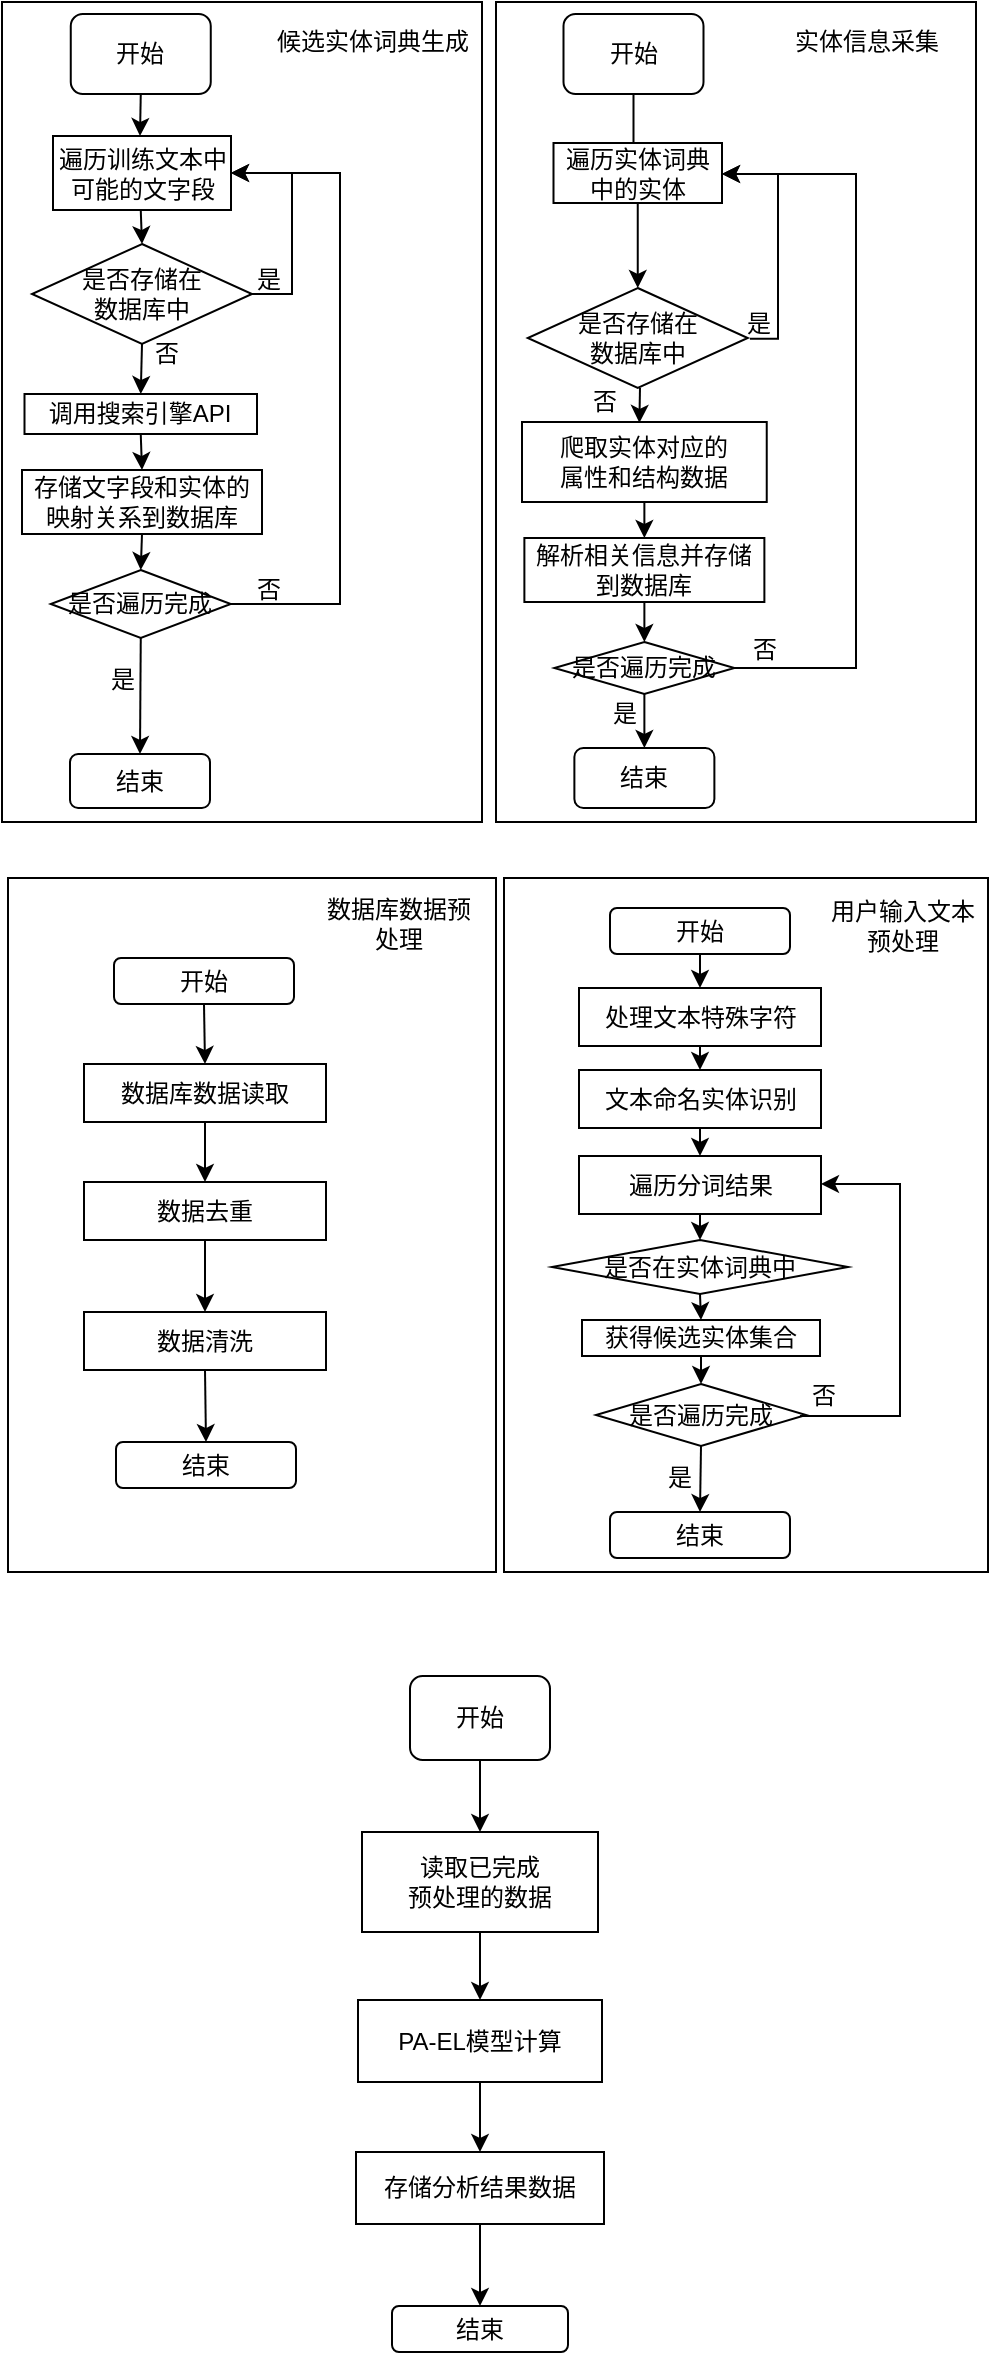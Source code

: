 <mxfile version="16.5.3" type="github">
  <diagram id="C5RBs43oDa-KdzZeNtuy" name="Page-1">
    <mxGraphModel dx="850" dy="442" grid="0" gridSize="10" guides="1" tooltips="1" connect="1" arrows="1" fold="1" page="0" pageScale="1" pageWidth="827" pageHeight="1169" math="0" shadow="0">
      <root>
        <mxCell id="WIyWlLk6GJQsqaUBKTNV-0" />
        <mxCell id="WIyWlLk6GJQsqaUBKTNV-1" parent="WIyWlLk6GJQsqaUBKTNV-0" />
        <mxCell id="UaO2LbHVUY8CWi1lz__P-80" value="" style="rounded=0;whiteSpace=wrap;html=1;" vertex="1" parent="WIyWlLk6GJQsqaUBKTNV-1">
          <mxGeometry x="491" y="498" width="242" height="347" as="geometry" />
        </mxCell>
        <mxCell id="UaO2LbHVUY8CWi1lz__P-7" value="" style="rounded=0;whiteSpace=wrap;html=1;" vertex="1" parent="WIyWlLk6GJQsqaUBKTNV-1">
          <mxGeometry x="240" y="60" width="240" height="410" as="geometry" />
        </mxCell>
        <mxCell id="UaO2LbHVUY8CWi1lz__P-8" value="开始" style="rounded=1;whiteSpace=wrap;html=1;" vertex="1" parent="WIyWlLk6GJQsqaUBKTNV-1">
          <mxGeometry x="274.38" y="66" width="70" height="40" as="geometry" />
        </mxCell>
        <mxCell id="UaO2LbHVUY8CWi1lz__P-9" value="" style="endArrow=classic;html=1;rounded=0;exitX=0.5;exitY=1;exitDx=0;exitDy=0;" edge="1" parent="WIyWlLk6GJQsqaUBKTNV-1" source="UaO2LbHVUY8CWi1lz__P-8">
          <mxGeometry width="50" height="50" relative="1" as="geometry">
            <mxPoint x="553.75" y="310" as="sourcePoint" />
            <mxPoint x="309" y="127" as="targetPoint" />
          </mxGeometry>
        </mxCell>
        <mxCell id="UaO2LbHVUY8CWi1lz__P-11" value="" style="endArrow=classic;html=1;rounded=0;exitX=0.5;exitY=1;exitDx=0;exitDy=0;entryX=0.5;entryY=0;entryDx=0;entryDy=0;" edge="1" parent="WIyWlLk6GJQsqaUBKTNV-1" target="UaO2LbHVUY8CWi1lz__P-36">
          <mxGeometry width="50" height="50" relative="1" as="geometry">
            <mxPoint x="309.375" y="164" as="sourcePoint" />
            <mxPoint x="308.75" y="166" as="targetPoint" />
          </mxGeometry>
        </mxCell>
        <mxCell id="UaO2LbHVUY8CWi1lz__P-13" value="候选实体词典生成" style="text;html=1;align=center;verticalAlign=middle;resizable=0;points=[];autosize=1;strokeColor=none;fillColor=none;" vertex="1" parent="WIyWlLk6GJQsqaUBKTNV-1">
          <mxGeometry x="370" y="70" width="110" height="20" as="geometry" />
        </mxCell>
        <mxCell id="UaO2LbHVUY8CWi1lz__P-28" value="" style="rounded=0;whiteSpace=wrap;html=1;" vertex="1" parent="WIyWlLk6GJQsqaUBKTNV-1">
          <mxGeometry x="487" y="60" width="240" height="410" as="geometry" />
        </mxCell>
        <mxCell id="UaO2LbHVUY8CWi1lz__P-29" value="开始" style="rounded=1;whiteSpace=wrap;html=1;" vertex="1" parent="WIyWlLk6GJQsqaUBKTNV-1">
          <mxGeometry x="520.75" y="66" width="70" height="40" as="geometry" />
        </mxCell>
        <mxCell id="UaO2LbHVUY8CWi1lz__P-30" value="" style="endArrow=classic;html=1;rounded=0;exitX=0.5;exitY=1;exitDx=0;exitDy=0;" edge="1" parent="WIyWlLk6GJQsqaUBKTNV-1" source="UaO2LbHVUY8CWi1lz__P-29">
          <mxGeometry width="50" height="50" relative="1" as="geometry">
            <mxPoint x="800.75" y="310" as="sourcePoint" />
            <mxPoint x="555.75" y="150" as="targetPoint" />
          </mxGeometry>
        </mxCell>
        <mxCell id="UaO2LbHVUY8CWi1lz__P-31" value="遍历实体词典中的实体" style="rounded=0;whiteSpace=wrap;html=1;" vertex="1" parent="WIyWlLk6GJQsqaUBKTNV-1">
          <mxGeometry x="515.75" y="130.5" width="84.25" height="30" as="geometry" />
        </mxCell>
        <mxCell id="UaO2LbHVUY8CWi1lz__P-32" value="" style="endArrow=classic;html=1;rounded=0;exitX=0.5;exitY=1;exitDx=0;exitDy=0;entryX=0.5;entryY=0;entryDx=0;entryDy=0;" edge="1" parent="WIyWlLk6GJQsqaUBKTNV-1" source="UaO2LbHVUY8CWi1lz__P-31" target="UaO2LbHVUY8CWi1lz__P-37">
          <mxGeometry width="50" height="50" relative="1" as="geometry">
            <mxPoint x="800.75" y="310" as="sourcePoint" />
            <mxPoint x="555.75" y="200" as="targetPoint" />
          </mxGeometry>
        </mxCell>
        <mxCell id="UaO2LbHVUY8CWi1lz__P-34" value="实体信息采集" style="text;html=1;align=center;verticalAlign=middle;resizable=0;points=[];autosize=1;strokeColor=none;fillColor=none;" vertex="1" parent="WIyWlLk6GJQsqaUBKTNV-1">
          <mxGeometry x="627" y="70" width="90" height="20" as="geometry" />
        </mxCell>
        <mxCell id="UaO2LbHVUY8CWi1lz__P-40" style="edgeStyle=orthogonalEdgeStyle;rounded=0;orthogonalLoop=1;jettySize=auto;html=1;exitX=0.5;exitY=1;exitDx=0;exitDy=0;entryX=0.5;entryY=0;entryDx=0;entryDy=0;" edge="1" parent="WIyWlLk6GJQsqaUBKTNV-1" source="UaO2LbHVUY8CWi1lz__P-36" target="UaO2LbHVUY8CWi1lz__P-38">
          <mxGeometry relative="1" as="geometry" />
        </mxCell>
        <mxCell id="UaO2LbHVUY8CWi1lz__P-41" style="edgeStyle=orthogonalEdgeStyle;rounded=0;orthogonalLoop=1;jettySize=auto;html=1;exitX=1;exitY=0.5;exitDx=0;exitDy=0;entryX=1;entryY=0.5;entryDx=0;entryDy=0;" edge="1" parent="WIyWlLk6GJQsqaUBKTNV-1" source="UaO2LbHVUY8CWi1lz__P-36" target="UaO2LbHVUY8CWi1lz__P-63">
          <mxGeometry relative="1" as="geometry">
            <mxPoint x="350" y="183" as="targetPoint" />
          </mxGeometry>
        </mxCell>
        <mxCell id="UaO2LbHVUY8CWi1lz__P-36" value="是否存储在&lt;br&gt;数据库中" style="rhombus;whiteSpace=wrap;html=1;" vertex="1" parent="WIyWlLk6GJQsqaUBKTNV-1">
          <mxGeometry x="255" y="181" width="110" height="50" as="geometry" />
        </mxCell>
        <mxCell id="UaO2LbHVUY8CWi1lz__P-37" value="是否存储在&lt;br&gt;数据库中" style="rhombus;whiteSpace=wrap;html=1;" vertex="1" parent="WIyWlLk6GJQsqaUBKTNV-1">
          <mxGeometry x="502.88" y="203" width="110" height="50" as="geometry" />
        </mxCell>
        <mxCell id="UaO2LbHVUY8CWi1lz__P-46" style="edgeStyle=orthogonalEdgeStyle;rounded=0;orthogonalLoop=1;jettySize=auto;html=1;exitX=0.5;exitY=1;exitDx=0;exitDy=0;entryX=0.5;entryY=0;entryDx=0;entryDy=0;" edge="1" parent="WIyWlLk6GJQsqaUBKTNV-1" source="UaO2LbHVUY8CWi1lz__P-38" target="UaO2LbHVUY8CWi1lz__P-43">
          <mxGeometry relative="1" as="geometry" />
        </mxCell>
        <mxCell id="UaO2LbHVUY8CWi1lz__P-38" value="调用搜索引擎API" style="rounded=0;whiteSpace=wrap;html=1;" vertex="1" parent="WIyWlLk6GJQsqaUBKTNV-1">
          <mxGeometry x="251.25" y="256" width="116.25" height="20" as="geometry" />
        </mxCell>
        <mxCell id="UaO2LbHVUY8CWi1lz__P-49" style="edgeStyle=orthogonalEdgeStyle;rounded=0;orthogonalLoop=1;jettySize=auto;html=1;exitX=0.5;exitY=1;exitDx=0;exitDy=0;entryX=0.5;entryY=0;entryDx=0;entryDy=0;" edge="1" parent="WIyWlLk6GJQsqaUBKTNV-1" source="UaO2LbHVUY8CWi1lz__P-43" target="UaO2LbHVUY8CWi1lz__P-65">
          <mxGeometry relative="1" as="geometry" />
        </mxCell>
        <mxCell id="UaO2LbHVUY8CWi1lz__P-43" value="存储文字段和实体的映射关系到数据库" style="rounded=0;whiteSpace=wrap;html=1;" vertex="1" parent="WIyWlLk6GJQsqaUBKTNV-1">
          <mxGeometry x="250" y="294" width="120" height="32" as="geometry" />
        </mxCell>
        <mxCell id="UaO2LbHVUY8CWi1lz__P-44" value="是" style="text;html=1;align=center;verticalAlign=middle;resizable=0;points=[];autosize=1;strokeColor=none;fillColor=none;" vertex="1" parent="WIyWlLk6GJQsqaUBKTNV-1">
          <mxGeometry x="603" y="211" width="30" height="20" as="geometry" />
        </mxCell>
        <mxCell id="UaO2LbHVUY8CWi1lz__P-45" value="否" style="text;html=1;align=center;verticalAlign=middle;resizable=0;points=[];autosize=1;strokeColor=none;fillColor=none;" vertex="1" parent="WIyWlLk6GJQsqaUBKTNV-1">
          <mxGeometry x="307" y="226" width="30" height="20" as="geometry" />
        </mxCell>
        <mxCell id="UaO2LbHVUY8CWi1lz__P-48" value="结束" style="rounded=1;whiteSpace=wrap;html=1;" vertex="1" parent="WIyWlLk6GJQsqaUBKTNV-1">
          <mxGeometry x="274" y="436" width="70" height="27" as="geometry" />
        </mxCell>
        <mxCell id="UaO2LbHVUY8CWi1lz__P-52" value="解析相关信息并存储到数据库" style="rounded=0;whiteSpace=wrap;html=1;" vertex="1" parent="WIyWlLk6GJQsqaUBKTNV-1">
          <mxGeometry x="501.19" y="328" width="120" height="32" as="geometry" />
        </mxCell>
        <mxCell id="UaO2LbHVUY8CWi1lz__P-74" style="edgeStyle=orthogonalEdgeStyle;rounded=0;orthogonalLoop=1;jettySize=auto;html=1;entryX=0.5;entryY=0;entryDx=0;entryDy=0;exitX=0.5;exitY=1;exitDx=0;exitDy=0;" edge="1" parent="WIyWlLk6GJQsqaUBKTNV-1" source="UaO2LbHVUY8CWi1lz__P-72" target="UaO2LbHVUY8CWi1lz__P-57">
          <mxGeometry relative="1" as="geometry" />
        </mxCell>
        <mxCell id="UaO2LbHVUY8CWi1lz__P-51" value="爬取实体对应的&lt;br&gt;属性和结构数据" style="rounded=0;whiteSpace=wrap;html=1;" vertex="1" parent="WIyWlLk6GJQsqaUBKTNV-1">
          <mxGeometry x="500" y="270" width="122.37" height="40" as="geometry" />
        </mxCell>
        <mxCell id="UaO2LbHVUY8CWi1lz__P-55" value="" style="endArrow=classic;html=1;rounded=0;entryX=0.455;entryY=0.011;entryDx=0;entryDy=0;entryPerimeter=0;" edge="1" parent="WIyWlLk6GJQsqaUBKTNV-1">
          <mxGeometry width="50" height="50" relative="1" as="geometry">
            <mxPoint x="559" y="253" as="sourcePoint" />
            <mxPoint x="558.678" y="270.44" as="targetPoint" />
          </mxGeometry>
        </mxCell>
        <mxCell id="UaO2LbHVUY8CWi1lz__P-56" value="" style="endArrow=classic;html=1;rounded=0;exitX=0.5;exitY=1;exitDx=0;exitDy=0;entryX=0.5;entryY=0;entryDx=0;entryDy=0;" edge="1" parent="WIyWlLk6GJQsqaUBKTNV-1" source="UaO2LbHVUY8CWi1lz__P-51" target="UaO2LbHVUY8CWi1lz__P-52">
          <mxGeometry width="50" height="50" relative="1" as="geometry">
            <mxPoint x="490" y="250" as="sourcePoint" />
            <mxPoint x="540" y="200" as="targetPoint" />
          </mxGeometry>
        </mxCell>
        <mxCell id="UaO2LbHVUY8CWi1lz__P-57" value="结束" style="rounded=1;whiteSpace=wrap;html=1;" vertex="1" parent="WIyWlLk6GJQsqaUBKTNV-1">
          <mxGeometry x="526.19" y="433" width="70" height="30" as="geometry" />
        </mxCell>
        <mxCell id="UaO2LbHVUY8CWi1lz__P-58" value="" style="endArrow=classic;html=1;rounded=0;exitX=0.5;exitY=1;exitDx=0;exitDy=0;entryX=0.5;entryY=0;entryDx=0;entryDy=0;" edge="1" parent="WIyWlLk6GJQsqaUBKTNV-1" source="UaO2LbHVUY8CWi1lz__P-52" target="UaO2LbHVUY8CWi1lz__P-72">
          <mxGeometry width="50" height="50" relative="1" as="geometry">
            <mxPoint x="490" y="250" as="sourcePoint" />
            <mxPoint x="540" y="200" as="targetPoint" />
          </mxGeometry>
        </mxCell>
        <mxCell id="UaO2LbHVUY8CWi1lz__P-59" value="否" style="text;html=1;align=center;verticalAlign=middle;resizable=0;points=[];autosize=1;strokeColor=none;fillColor=none;" vertex="1" parent="WIyWlLk6GJQsqaUBKTNV-1">
          <mxGeometry x="526.19" y="250" width="30" height="20" as="geometry" />
        </mxCell>
        <mxCell id="UaO2LbHVUY8CWi1lz__P-60" style="edgeStyle=orthogonalEdgeStyle;rounded=0;orthogonalLoop=1;jettySize=auto;html=1;exitX=0.032;exitY=0.021;exitDx=0;exitDy=0;exitPerimeter=0;entryX=1;entryY=0.5;entryDx=0;entryDy=0;" edge="1" parent="WIyWlLk6GJQsqaUBKTNV-1" target="UaO2LbHVUY8CWi1lz__P-31">
          <mxGeometry relative="1" as="geometry">
            <mxPoint x="613.96" y="228.42" as="sourcePoint" />
            <mxPoint x="605" y="168" as="targetPoint" />
            <Array as="points">
              <mxPoint x="628" y="228" />
              <mxPoint x="628" y="146" />
              <mxPoint x="600" y="146" />
            </Array>
          </mxGeometry>
        </mxCell>
        <mxCell id="UaO2LbHVUY8CWi1lz__P-63" value="遍历训练文本中可能的文字段" style="whiteSpace=wrap;html=1;" vertex="1" parent="WIyWlLk6GJQsqaUBKTNV-1">
          <mxGeometry x="265.5" y="127" width="89" height="37" as="geometry" />
        </mxCell>
        <mxCell id="UaO2LbHVUY8CWi1lz__P-68" style="edgeStyle=orthogonalEdgeStyle;rounded=0;orthogonalLoop=1;jettySize=auto;html=1;exitX=1;exitY=0.5;exitDx=0;exitDy=0;entryX=1;entryY=0.5;entryDx=0;entryDy=0;" edge="1" parent="WIyWlLk6GJQsqaUBKTNV-1" source="UaO2LbHVUY8CWi1lz__P-65" target="UaO2LbHVUY8CWi1lz__P-63">
          <mxGeometry relative="1" as="geometry">
            <Array as="points">
              <mxPoint x="409" y="361" />
              <mxPoint x="409" y="145" />
            </Array>
          </mxGeometry>
        </mxCell>
        <mxCell id="UaO2LbHVUY8CWi1lz__P-65" value="是否遍历完成" style="rhombus;whiteSpace=wrap;html=1;" vertex="1" parent="WIyWlLk6GJQsqaUBKTNV-1">
          <mxGeometry x="264.38" y="344" width="90" height="34" as="geometry" />
        </mxCell>
        <mxCell id="UaO2LbHVUY8CWi1lz__P-66" value="" style="endArrow=classic;html=1;rounded=0;exitX=0.5;exitY=1;exitDx=0;exitDy=0;entryX=0.5;entryY=0;entryDx=0;entryDy=0;" edge="1" parent="WIyWlLk6GJQsqaUBKTNV-1" source="UaO2LbHVUY8CWi1lz__P-65" target="UaO2LbHVUY8CWi1lz__P-48">
          <mxGeometry width="50" height="50" relative="1" as="geometry">
            <mxPoint x="520" y="327" as="sourcePoint" />
            <mxPoint x="570" y="277" as="targetPoint" />
          </mxGeometry>
        </mxCell>
        <mxCell id="UaO2LbHVUY8CWi1lz__P-69" value="是" style="text;html=1;align=center;verticalAlign=middle;resizable=0;points=[];autosize=1;strokeColor=none;fillColor=none;" vertex="1" parent="WIyWlLk6GJQsqaUBKTNV-1">
          <mxGeometry x="362" y="190" width="22" height="18" as="geometry" />
        </mxCell>
        <mxCell id="UaO2LbHVUY8CWi1lz__P-70" value="是" style="text;html=1;align=center;verticalAlign=middle;resizable=0;points=[];autosize=1;strokeColor=none;fillColor=none;" vertex="1" parent="WIyWlLk6GJQsqaUBKTNV-1">
          <mxGeometry x="289" y="390" width="22" height="18" as="geometry" />
        </mxCell>
        <mxCell id="UaO2LbHVUY8CWi1lz__P-71" value="否" style="text;html=1;align=center;verticalAlign=middle;resizable=0;points=[];autosize=1;strokeColor=none;fillColor=none;" vertex="1" parent="WIyWlLk6GJQsqaUBKTNV-1">
          <mxGeometry x="358" y="344" width="30" height="20" as="geometry" />
        </mxCell>
        <mxCell id="UaO2LbHVUY8CWi1lz__P-75" style="edgeStyle=orthogonalEdgeStyle;rounded=0;orthogonalLoop=1;jettySize=auto;html=1;exitX=1;exitY=0.5;exitDx=0;exitDy=0;entryX=1;entryY=0.5;entryDx=0;entryDy=0;" edge="1" parent="WIyWlLk6GJQsqaUBKTNV-1" source="UaO2LbHVUY8CWi1lz__P-72" target="UaO2LbHVUY8CWi1lz__P-31">
          <mxGeometry relative="1" as="geometry">
            <Array as="points">
              <mxPoint x="667" y="393" />
              <mxPoint x="667" y="146" />
              <mxPoint x="600" y="146" />
            </Array>
          </mxGeometry>
        </mxCell>
        <mxCell id="UaO2LbHVUY8CWi1lz__P-72" value="是否遍历完成" style="rhombus;whiteSpace=wrap;html=1;" vertex="1" parent="WIyWlLk6GJQsqaUBKTNV-1">
          <mxGeometry x="516.19" y="380" width="90" height="26" as="geometry" />
        </mxCell>
        <mxCell id="UaO2LbHVUY8CWi1lz__P-76" value="是" style="text;html=1;align=center;verticalAlign=middle;resizable=0;points=[];autosize=1;strokeColor=none;fillColor=none;" vertex="1" parent="WIyWlLk6GJQsqaUBKTNV-1">
          <mxGeometry x="536" y="406" width="30" height="20" as="geometry" />
        </mxCell>
        <mxCell id="UaO2LbHVUY8CWi1lz__P-77" value="否" style="text;html=1;align=center;verticalAlign=middle;resizable=0;points=[];autosize=1;strokeColor=none;fillColor=none;" vertex="1" parent="WIyWlLk6GJQsqaUBKTNV-1">
          <mxGeometry x="606.19" y="374" width="30" height="20" as="geometry" />
        </mxCell>
        <mxCell id="UaO2LbHVUY8CWi1lz__P-86" style="edgeStyle=orthogonalEdgeStyle;rounded=0;orthogonalLoop=1;jettySize=auto;html=1;exitX=0.5;exitY=1;exitDx=0;exitDy=0;entryX=0.5;entryY=0;entryDx=0;entryDy=0;" edge="1" parent="WIyWlLk6GJQsqaUBKTNV-1" source="UaO2LbHVUY8CWi1lz__P-78" target="UaO2LbHVUY8CWi1lz__P-79">
          <mxGeometry relative="1" as="geometry" />
        </mxCell>
        <mxCell id="UaO2LbHVUY8CWi1lz__P-78" value="开始" style="rounded=1;whiteSpace=wrap;html=1;" vertex="1" parent="WIyWlLk6GJQsqaUBKTNV-1">
          <mxGeometry x="544" y="513" width="90" height="23" as="geometry" />
        </mxCell>
        <mxCell id="UaO2LbHVUY8CWi1lz__P-79" value="处理文本特殊字符" style="rounded=0;whiteSpace=wrap;html=1;" vertex="1" parent="WIyWlLk6GJQsqaUBKTNV-1">
          <mxGeometry x="528.5" y="553" width="121" height="29" as="geometry" />
        </mxCell>
        <mxCell id="UaO2LbHVUY8CWi1lz__P-81" value="" style="rounded=0;whiteSpace=wrap;html=1;" vertex="1" parent="WIyWlLk6GJQsqaUBKTNV-1">
          <mxGeometry x="243" y="498" width="244" height="347" as="geometry" />
        </mxCell>
        <mxCell id="UaO2LbHVUY8CWi1lz__P-82" value="开始" style="rounded=1;whiteSpace=wrap;html=1;flipH=0;" vertex="1" parent="WIyWlLk6GJQsqaUBKTNV-1">
          <mxGeometry x="296" y="538" width="90" height="23" as="geometry" />
        </mxCell>
        <mxCell id="UaO2LbHVUY8CWi1lz__P-114" style="edgeStyle=orthogonalEdgeStyle;rounded=0;orthogonalLoop=1;jettySize=auto;html=1;entryX=0.5;entryY=0;entryDx=0;entryDy=0;" edge="1" parent="WIyWlLk6GJQsqaUBKTNV-1" source="UaO2LbHVUY8CWi1lz__P-83" target="UaO2LbHVUY8CWi1lz__P-106">
          <mxGeometry relative="1" as="geometry" />
        </mxCell>
        <mxCell id="UaO2LbHVUY8CWi1lz__P-83" value="数据库数据读取" style="rounded=0;whiteSpace=wrap;html=1;flipH=0;" vertex="1" parent="WIyWlLk6GJQsqaUBKTNV-1">
          <mxGeometry x="281" y="591" width="121" height="29" as="geometry" />
        </mxCell>
        <mxCell id="UaO2LbHVUY8CWi1lz__P-84" value="用户输入文本预处理" style="text;html=1;strokeColor=none;fillColor=none;align=center;verticalAlign=middle;whiteSpace=wrap;rounded=0;" vertex="1" parent="WIyWlLk6GJQsqaUBKTNV-1">
          <mxGeometry x="652" y="506" width="77" height="31" as="geometry" />
        </mxCell>
        <mxCell id="UaO2LbHVUY8CWi1lz__P-85" value="数据库数据预处理" style="text;html=1;strokeColor=none;fillColor=none;align=center;verticalAlign=middle;whiteSpace=wrap;rounded=0;" vertex="1" parent="WIyWlLk6GJQsqaUBKTNV-1">
          <mxGeometry x="400" y="505" width="77" height="31" as="geometry" />
        </mxCell>
        <mxCell id="UaO2LbHVUY8CWi1lz__P-87" value="遍历分词结果" style="rounded=0;whiteSpace=wrap;html=1;" vertex="1" parent="WIyWlLk6GJQsqaUBKTNV-1">
          <mxGeometry x="528.5" y="637" width="121" height="29" as="geometry" />
        </mxCell>
        <mxCell id="UaO2LbHVUY8CWi1lz__P-88" value="文本命名实体识别" style="rounded=0;whiteSpace=wrap;html=1;" vertex="1" parent="WIyWlLk6GJQsqaUBKTNV-1">
          <mxGeometry x="528.5" y="594" width="121" height="29" as="geometry" />
        </mxCell>
        <mxCell id="UaO2LbHVUY8CWi1lz__P-89" value="是否在实体词典中" style="rhombus;whiteSpace=wrap;html=1;" vertex="1" parent="WIyWlLk6GJQsqaUBKTNV-1">
          <mxGeometry x="515" y="679" width="148" height="27" as="geometry" />
        </mxCell>
        <mxCell id="UaO2LbHVUY8CWi1lz__P-90" value="" style="endArrow=classic;html=1;rounded=0;exitX=0.5;exitY=1;exitDx=0;exitDy=0;entryX=0.5;entryY=0;entryDx=0;entryDy=0;" edge="1" parent="WIyWlLk6GJQsqaUBKTNV-1" source="UaO2LbHVUY8CWi1lz__P-87" target="UaO2LbHVUY8CWi1lz__P-89">
          <mxGeometry width="50" height="50" relative="1" as="geometry">
            <mxPoint x="770" y="756" as="sourcePoint" />
            <mxPoint x="820" y="706" as="targetPoint" />
          </mxGeometry>
        </mxCell>
        <mxCell id="UaO2LbHVUY8CWi1lz__P-91" value="获得候选实体集合" style="rounded=0;whiteSpace=wrap;html=1;" vertex="1" parent="WIyWlLk6GJQsqaUBKTNV-1">
          <mxGeometry x="530" y="719" width="119" height="18" as="geometry" />
        </mxCell>
        <mxCell id="UaO2LbHVUY8CWi1lz__P-92" value="" style="endArrow=classic;html=1;rounded=0;exitX=0.5;exitY=1;exitDx=0;exitDy=0;entryX=0.5;entryY=0;entryDx=0;entryDy=0;" edge="1" parent="WIyWlLk6GJQsqaUBKTNV-1" source="UaO2LbHVUY8CWi1lz__P-89" target="UaO2LbHVUY8CWi1lz__P-91">
          <mxGeometry width="50" height="50" relative="1" as="geometry">
            <mxPoint x="770" y="756" as="sourcePoint" />
            <mxPoint x="820" y="706" as="targetPoint" />
          </mxGeometry>
        </mxCell>
        <mxCell id="UaO2LbHVUY8CWi1lz__P-93" value="" style="endArrow=classic;html=1;rounded=0;exitX=0.5;exitY=1;exitDx=0;exitDy=0;entryX=0.5;entryY=0;entryDx=0;entryDy=0;" edge="1" parent="WIyWlLk6GJQsqaUBKTNV-1" source="UaO2LbHVUY8CWi1lz__P-79" target="UaO2LbHVUY8CWi1lz__P-88">
          <mxGeometry width="50" height="50" relative="1" as="geometry">
            <mxPoint x="770" y="675" as="sourcePoint" />
            <mxPoint x="820" y="625" as="targetPoint" />
          </mxGeometry>
        </mxCell>
        <mxCell id="UaO2LbHVUY8CWi1lz__P-94" value="" style="endArrow=classic;html=1;rounded=0;exitX=0.5;exitY=1;exitDx=0;exitDy=0;entryX=0.5;entryY=0;entryDx=0;entryDy=0;" edge="1" parent="WIyWlLk6GJQsqaUBKTNV-1" source="UaO2LbHVUY8CWi1lz__P-88" target="UaO2LbHVUY8CWi1lz__P-87">
          <mxGeometry width="50" height="50" relative="1" as="geometry">
            <mxPoint x="770" y="675" as="sourcePoint" />
            <mxPoint x="820" y="625" as="targetPoint" />
          </mxGeometry>
        </mxCell>
        <mxCell id="UaO2LbHVUY8CWi1lz__P-98" style="edgeStyle=orthogonalEdgeStyle;rounded=0;orthogonalLoop=1;jettySize=auto;html=1;exitX=0.5;exitY=1;exitDx=0;exitDy=0;entryX=0.5;entryY=0;entryDx=0;entryDy=0;" edge="1" parent="WIyWlLk6GJQsqaUBKTNV-1" source="UaO2LbHVUY8CWi1lz__P-95" target="UaO2LbHVUY8CWi1lz__P-97">
          <mxGeometry relative="1" as="geometry" />
        </mxCell>
        <mxCell id="UaO2LbHVUY8CWi1lz__P-95" value="是否遍历完成" style="rhombus;whiteSpace=wrap;html=1;" vertex="1" parent="WIyWlLk6GJQsqaUBKTNV-1">
          <mxGeometry x="537" y="751" width="105" height="31" as="geometry" />
        </mxCell>
        <mxCell id="UaO2LbHVUY8CWi1lz__P-96" value="" style="endArrow=classic;html=1;rounded=0;exitX=0.5;exitY=1;exitDx=0;exitDy=0;entryX=0.5;entryY=0;entryDx=0;entryDy=0;" edge="1" parent="WIyWlLk6GJQsqaUBKTNV-1" source="UaO2LbHVUY8CWi1lz__P-91" target="UaO2LbHVUY8CWi1lz__P-95">
          <mxGeometry width="50" height="50" relative="1" as="geometry">
            <mxPoint x="770" y="739" as="sourcePoint" />
            <mxPoint x="820" y="689" as="targetPoint" />
          </mxGeometry>
        </mxCell>
        <mxCell id="UaO2LbHVUY8CWi1lz__P-97" value="结束" style="rounded=1;whiteSpace=wrap;html=1;" vertex="1" parent="WIyWlLk6GJQsqaUBKTNV-1">
          <mxGeometry x="544" y="815" width="90" height="23" as="geometry" />
        </mxCell>
        <mxCell id="UaO2LbHVUY8CWi1lz__P-99" value="是" style="text;html=1;strokeColor=none;fillColor=none;align=center;verticalAlign=middle;whiteSpace=wrap;rounded=0;" vertex="1" parent="WIyWlLk6GJQsqaUBKTNV-1">
          <mxGeometry x="549" y="769" width="60" height="58" as="geometry" />
        </mxCell>
        <mxCell id="UaO2LbHVUY8CWi1lz__P-100" value="否" style="text;html=1;strokeColor=none;fillColor=none;align=center;verticalAlign=middle;whiteSpace=wrap;rounded=0;" vertex="1" parent="WIyWlLk6GJQsqaUBKTNV-1">
          <mxGeometry x="621" y="728" width="60" height="58" as="geometry" />
        </mxCell>
        <mxCell id="UaO2LbHVUY8CWi1lz__P-101" value="" style="endArrow=classic;html=1;rounded=0;exitX=0.3;exitY=0.672;exitDx=0;exitDy=0;exitPerimeter=0;entryX=1;entryY=0.5;entryDx=0;entryDy=0;edgeStyle=orthogonalEdgeStyle;" edge="1" parent="WIyWlLk6GJQsqaUBKTNV-1" source="UaO2LbHVUY8CWi1lz__P-100" target="UaO2LbHVUY8CWi1lz__P-87">
          <mxGeometry width="50" height="50" relative="1" as="geometry">
            <mxPoint x="770" y="739" as="sourcePoint" />
            <mxPoint x="820" y="689" as="targetPoint" />
            <Array as="points">
              <mxPoint x="689" y="767" />
              <mxPoint x="689" y="651" />
              <mxPoint x="649" y="651" />
            </Array>
          </mxGeometry>
        </mxCell>
        <mxCell id="UaO2LbHVUY8CWi1lz__P-106" value="数据去重" style="rounded=0;whiteSpace=wrap;html=1;flipH=0;" vertex="1" parent="WIyWlLk6GJQsqaUBKTNV-1">
          <mxGeometry x="281" y="650" width="121" height="29" as="geometry" />
        </mxCell>
        <mxCell id="UaO2LbHVUY8CWi1lz__P-107" value="" style="endArrow=classic;html=1;rounded=0;exitX=0.5;exitY=1;exitDx=0;exitDy=0;entryX=0.5;entryY=0;entryDx=0;entryDy=0;" edge="1" parent="WIyWlLk6GJQsqaUBKTNV-1" source="UaO2LbHVUY8CWi1lz__P-82" target="UaO2LbHVUY8CWi1lz__P-83">
          <mxGeometry width="50" height="50" relative="1" as="geometry">
            <mxPoint x="271" y="706" as="sourcePoint" />
            <mxPoint x="321" y="656" as="targetPoint" />
          </mxGeometry>
        </mxCell>
        <mxCell id="UaO2LbHVUY8CWi1lz__P-108" value="数据清洗" style="rounded=0;whiteSpace=wrap;html=1;flipH=0;" vertex="1" parent="WIyWlLk6GJQsqaUBKTNV-1">
          <mxGeometry x="281" y="715" width="121" height="29" as="geometry" />
        </mxCell>
        <mxCell id="UaO2LbHVUY8CWi1lz__P-111" value="" style="endArrow=classic;html=1;rounded=0;exitX=0.5;exitY=1;exitDx=0;exitDy=0;entryX=0.5;entryY=0;entryDx=0;entryDy=0;" edge="1" parent="WIyWlLk6GJQsqaUBKTNV-1" source="UaO2LbHVUY8CWi1lz__P-106" target="UaO2LbHVUY8CWi1lz__P-108">
          <mxGeometry width="50" height="50" relative="1" as="geometry">
            <mxPoint x="271" y="706" as="sourcePoint" />
            <mxPoint x="321" y="656" as="targetPoint" />
          </mxGeometry>
        </mxCell>
        <mxCell id="UaO2LbHVUY8CWi1lz__P-112" value="结束" style="rounded=1;whiteSpace=wrap;html=1;flipH=0;" vertex="1" parent="WIyWlLk6GJQsqaUBKTNV-1">
          <mxGeometry x="297" y="780" width="90" height="23" as="geometry" />
        </mxCell>
        <mxCell id="UaO2LbHVUY8CWi1lz__P-113" value="" style="endArrow=classic;html=1;rounded=0;exitX=0.5;exitY=1;exitDx=0;exitDy=0;entryX=0.5;entryY=0;entryDx=0;entryDy=0;" edge="1" parent="WIyWlLk6GJQsqaUBKTNV-1" source="UaO2LbHVUY8CWi1lz__P-108" target="UaO2LbHVUY8CWi1lz__P-112">
          <mxGeometry width="50" height="50" relative="1" as="geometry">
            <mxPoint x="271" y="706" as="sourcePoint" />
            <mxPoint x="321" y="656" as="targetPoint" />
          </mxGeometry>
        </mxCell>
        <mxCell id="UaO2LbHVUY8CWi1lz__P-121" style="edgeStyle=orthogonalEdgeStyle;rounded=0;orthogonalLoop=1;jettySize=auto;html=1;exitX=0.5;exitY=1;exitDx=0;exitDy=0;entryX=0.5;entryY=0;entryDx=0;entryDy=0;" edge="1" parent="WIyWlLk6GJQsqaUBKTNV-1" source="UaO2LbHVUY8CWi1lz__P-116" target="UaO2LbHVUY8CWi1lz__P-117">
          <mxGeometry relative="1" as="geometry" />
        </mxCell>
        <mxCell id="UaO2LbHVUY8CWi1lz__P-116" value="开始" style="rounded=1;whiteSpace=wrap;html=1;flipH=0;flipV=1;" vertex="1" parent="WIyWlLk6GJQsqaUBKTNV-1">
          <mxGeometry x="444" y="897" width="70" height="42" as="geometry" />
        </mxCell>
        <mxCell id="UaO2LbHVUY8CWi1lz__P-122" style="edgeStyle=orthogonalEdgeStyle;rounded=0;orthogonalLoop=1;jettySize=auto;html=1;exitX=0.5;exitY=1;exitDx=0;exitDy=0;entryX=0.5;entryY=0;entryDx=0;entryDy=0;" edge="1" parent="WIyWlLk6GJQsqaUBKTNV-1" source="UaO2LbHVUY8CWi1lz__P-117" target="UaO2LbHVUY8CWi1lz__P-118">
          <mxGeometry relative="1" as="geometry" />
        </mxCell>
        <mxCell id="UaO2LbHVUY8CWi1lz__P-117" value="读取已完成&lt;br&gt;预处理的数据" style="rounded=0;whiteSpace=wrap;html=1;flipH=0;flipV=1;" vertex="1" parent="WIyWlLk6GJQsqaUBKTNV-1">
          <mxGeometry x="420" y="975" width="118" height="50" as="geometry" />
        </mxCell>
        <mxCell id="UaO2LbHVUY8CWi1lz__P-123" style="edgeStyle=orthogonalEdgeStyle;rounded=0;orthogonalLoop=1;jettySize=auto;html=1;exitX=0.5;exitY=1;exitDx=0;exitDy=0;entryX=0.5;entryY=0;entryDx=0;entryDy=0;" edge="1" parent="WIyWlLk6GJQsqaUBKTNV-1" source="UaO2LbHVUY8CWi1lz__P-118" target="UaO2LbHVUY8CWi1lz__P-119">
          <mxGeometry relative="1" as="geometry" />
        </mxCell>
        <mxCell id="UaO2LbHVUY8CWi1lz__P-118" value="PA-EL模型计算" style="rounded=0;whiteSpace=wrap;html=1;flipH=0;flipV=1;" vertex="1" parent="WIyWlLk6GJQsqaUBKTNV-1">
          <mxGeometry x="418" y="1059" width="122" height="41" as="geometry" />
        </mxCell>
        <mxCell id="UaO2LbHVUY8CWi1lz__P-124" style="edgeStyle=orthogonalEdgeStyle;rounded=0;orthogonalLoop=1;jettySize=auto;html=1;exitX=0.5;exitY=1;exitDx=0;exitDy=0;entryX=0.5;entryY=0;entryDx=0;entryDy=0;" edge="1" parent="WIyWlLk6GJQsqaUBKTNV-1" source="UaO2LbHVUY8CWi1lz__P-119" target="UaO2LbHVUY8CWi1lz__P-120">
          <mxGeometry relative="1" as="geometry" />
        </mxCell>
        <mxCell id="UaO2LbHVUY8CWi1lz__P-119" value="存储分析结果数据" style="rounded=0;whiteSpace=wrap;html=1;flipH=0;flipV=1;" vertex="1" parent="WIyWlLk6GJQsqaUBKTNV-1">
          <mxGeometry x="417" y="1135" width="124" height="36" as="geometry" />
        </mxCell>
        <mxCell id="UaO2LbHVUY8CWi1lz__P-120" value="结束" style="rounded=1;whiteSpace=wrap;html=1;flipH=0;flipV=1;" vertex="1" parent="WIyWlLk6GJQsqaUBKTNV-1">
          <mxGeometry x="435" y="1212" width="88" height="23" as="geometry" />
        </mxCell>
      </root>
    </mxGraphModel>
  </diagram>
</mxfile>
